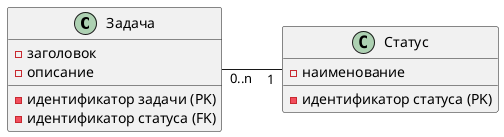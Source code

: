 @startuml

left to right direction

class Задача {
    -идентификатор задачи (PK)
    -заголовок
    -описание
    -идентификатор статуса (FK)
}

class Статус {
    - идентификатор статуса (PK)
    - наименование
}

Задача "0..n" -- "1" Статус

@enduml
